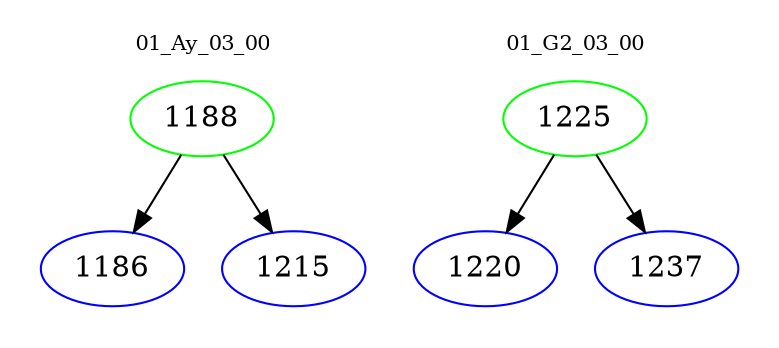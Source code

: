 digraph{
subgraph cluster_0 {
color = white
label = "01_Ay_03_00";
fontsize=10;
T0_1188 [label="1188", color="green"]
T0_1188 -> T0_1186 [color="black"]
T0_1186 [label="1186", color="blue"]
T0_1188 -> T0_1215 [color="black"]
T0_1215 [label="1215", color="blue"]
}
subgraph cluster_1 {
color = white
label = "01_G2_03_00";
fontsize=10;
T1_1225 [label="1225", color="green"]
T1_1225 -> T1_1220 [color="black"]
T1_1220 [label="1220", color="blue"]
T1_1225 -> T1_1237 [color="black"]
T1_1237 [label="1237", color="blue"]
}
}
